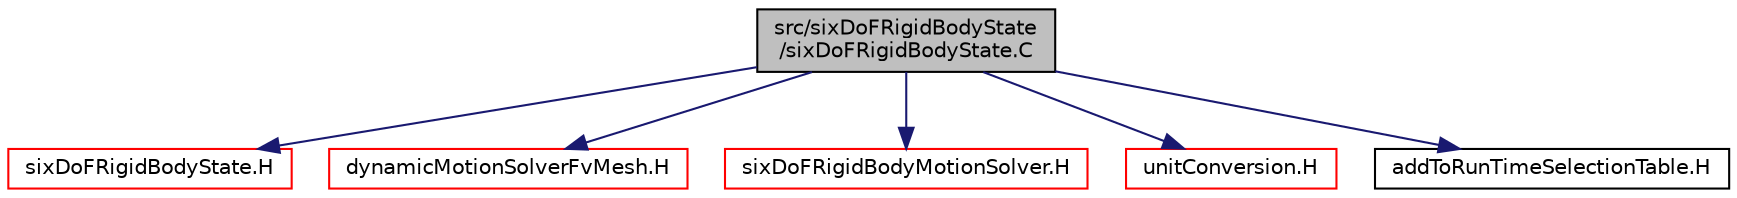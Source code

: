 digraph "src/sixDoFRigidBodyState/sixDoFRigidBodyState.C"
{
  bgcolor="transparent";
  edge [fontname="Helvetica",fontsize="10",labelfontname="Helvetica",labelfontsize="10"];
  node [fontname="Helvetica",fontsize="10",shape=record];
  Node1 [label="src/sixDoFRigidBodyState\l/sixDoFRigidBodyState.C",height=0.2,width=0.4,color="black", fillcolor="grey75", style="filled" fontcolor="black"];
  Node1 -> Node2 [color="midnightblue",fontsize="10",style="solid",fontname="Helvetica"];
  Node2 [label="sixDoFRigidBodyState.H",height=0.2,width=0.4,color="red",URL="$sixDoFRigidBodyState_8H.html"];
  Node1 -> Node3 [color="midnightblue",fontsize="10",style="solid",fontname="Helvetica"];
  Node3 [label="dynamicMotionSolverFvMesh.H",height=0.2,width=0.4,color="red",URL="$dynamicMotionSolverFvMesh_8H.html"];
  Node1 -> Node4 [color="midnightblue",fontsize="10",style="solid",fontname="Helvetica"];
  Node4 [label="sixDoFRigidBodyMotionSolver.H",height=0.2,width=0.4,color="red",URL="$sixDoFRigidBodyMotionSolver_8H.html"];
  Node1 -> Node5 [color="midnightblue",fontsize="10",style="solid",fontname="Helvetica"];
  Node5 [label="unitConversion.H",height=0.2,width=0.4,color="red",URL="$unitConversion_8H.html",tooltip="Unit conversion functions. "];
  Node1 -> Node6 [color="midnightblue",fontsize="10",style="solid",fontname="Helvetica"];
  Node6 [label="addToRunTimeSelectionTable.H",height=0.2,width=0.4,color="black",URL="$addToRunTimeSelectionTable_8H.html",tooltip="Macros for easy insertion into run-time selection tables. "];
}
